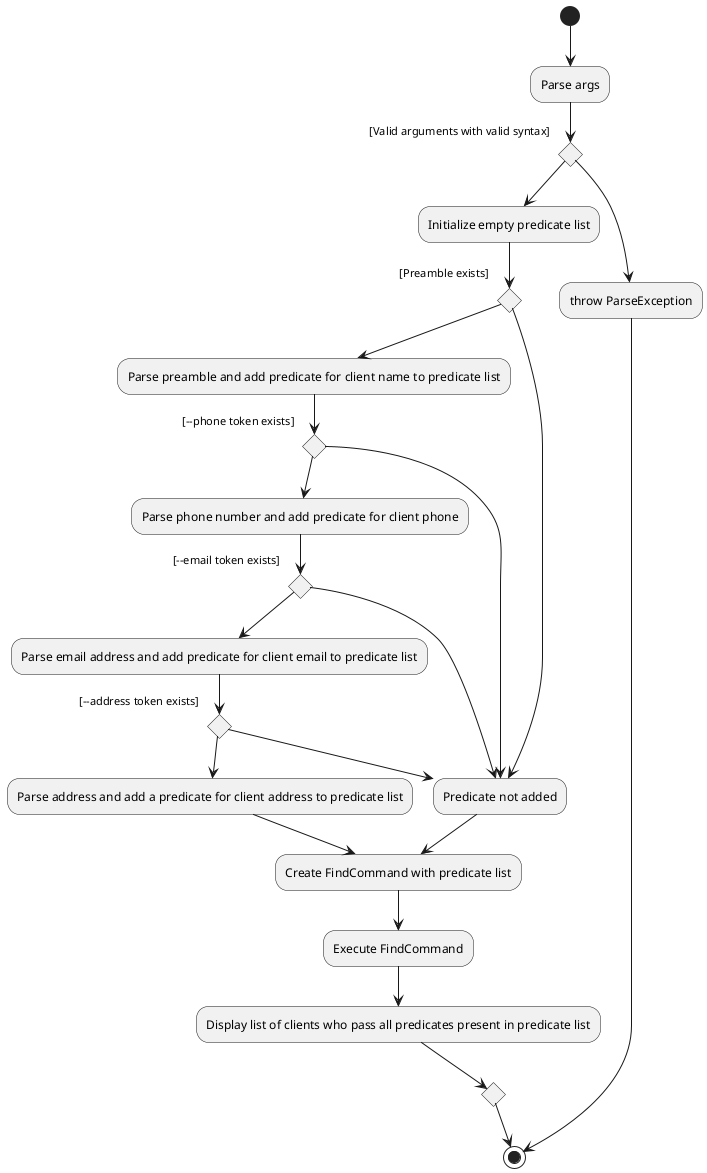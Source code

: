 @startuml
(*) --> Parse args
if "[Valid arguments with valid syntax]" then
    --> Initialize empty predicate list
    if "[Preamble exists]" then
        --> Parse preamble and add predicate for client name to predicate list
        if "[--phone token exists]" then
            --> Parse phone number and add predicate for client phone
            if "[--email token exists]" then
                --> Parse email address and add predicate for client email to predicate list
                if "[--address token exists]" then
                    --> Parse address and add a predicate for client address to predicate list
                        --> Create FindCommand with predicate list
                        --> Execute FindCommand
                        --> Display list of clients who pass all predicates present in predicate list
                            if "" then
                                --> (*)
                            endif
                else
                    --> Predicate not added
                endif
            else
                --> Predicate not added
            endif
        else
            --> Predicate not added
        endif
    else
        --> Predicate not added
        --> Create FindCommand with predicate list
    endif
else
    --> throw ParseException
    --> (*)
endif
@enduml